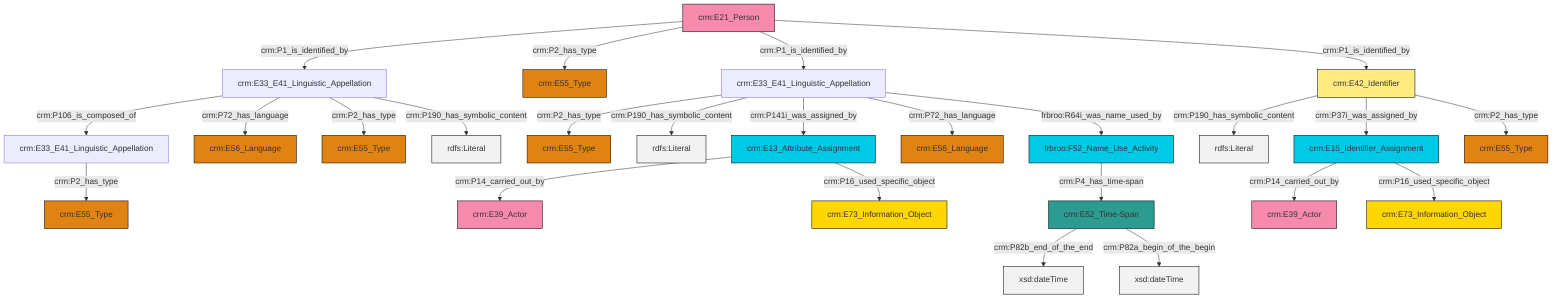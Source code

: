 graph TD
classDef Literal fill:#f2f2f2,stroke:#000000;
classDef CRM_Entity fill:#FFFFFF,stroke:#000000;
classDef Temporal_Entity fill:#00C9E6, stroke:#000000;
classDef Type fill:#E18312, stroke:#000000;
classDef Time-Span fill:#2C9C91, stroke:#000000;
classDef Appellation fill:#FFEB7F, stroke:#000000;
classDef Place fill:#008836, stroke:#000000;
classDef Persistent_Item fill:#B266B2, stroke:#000000;
classDef Conceptual_Object fill:#FFD700, stroke:#000000;
classDef Physical_Thing fill:#D2B48C, stroke:#000000;
classDef Actor fill:#f58aad, stroke:#000000;
classDef PC_Classes fill:#4ce600, stroke:#000000;
classDef Multi fill:#cccccc,stroke:#000000;

8["crm:E33_E41_Linguistic_Appellation"]:::Default -->|crm:P106_is_composed_of| 4["crm:E33_E41_Linguistic_Appellation"]:::Default
9["crm:E33_E41_Linguistic_Appellation"]:::Default -->|crm:P2_has_type| 10["crm:E55_Type"]:::Type
8["crm:E33_E41_Linguistic_Appellation"]:::Default -->|crm:P72_has_language| 11["crm:E56_Language"]:::Type
12["crm:E52_Time-Span"]:::Time-Span -->|crm:P82b_end_of_the_end| 14[xsd:dateTime]:::Literal
19["crm:E13_Attribute_Assignment"]:::Temporal_Entity -->|crm:P14_carried_out_by| 0["crm:E39_Actor"]:::Actor
9["crm:E33_E41_Linguistic_Appellation"]:::Default -->|crm:P190_has_symbolic_content| 23[rdfs:Literal]:::Literal
19["crm:E13_Attribute_Assignment"]:::Temporal_Entity -->|crm:P16_used_specific_object| 15["crm:E73_Information_Object"]:::Conceptual_Object
6["crm:E21_Person"]:::Actor -->|crm:P1_is_identified_by| 8["crm:E33_E41_Linguistic_Appellation"]:::Default
8["crm:E33_E41_Linguistic_Appellation"]:::Default -->|crm:P2_has_type| 2["crm:E55_Type"]:::Type
8["crm:E33_E41_Linguistic_Appellation"]:::Default -->|crm:P190_has_symbolic_content| 33[rdfs:Literal]:::Literal
6["crm:E21_Person"]:::Actor -->|crm:P2_has_type| 27["crm:E55_Type"]:::Type
9["crm:E33_E41_Linguistic_Appellation"]:::Default -->|crm:P141i_was_assigned_by| 19["crm:E13_Attribute_Assignment"]:::Temporal_Entity
4["crm:E33_E41_Linguistic_Appellation"]:::Default -->|crm:P2_has_type| 29["crm:E55_Type"]:::Type
38["crm:E15_Identifier_Assignment"]:::Temporal_Entity -->|crm:P14_carried_out_by| 34["crm:E39_Actor"]:::Actor
39["crm:E42_Identifier"]:::Appellation -->|crm:P190_has_symbolic_content| 40[rdfs:Literal]:::Literal
38["crm:E15_Identifier_Assignment"]:::Temporal_Entity -->|crm:P16_used_specific_object| 36["crm:E73_Information_Object"]:::Conceptual_Object
39["crm:E42_Identifier"]:::Appellation -->|crm:P37i_was_assigned_by| 38["crm:E15_Identifier_Assignment"]:::Temporal_Entity
9["crm:E33_E41_Linguistic_Appellation"]:::Default -->|crm:P72_has_language| 17["crm:E56_Language"]:::Type
21["frbroo:F52_Name_Use_Activity"]:::Temporal_Entity -->|crm:P4_has_time-span| 12["crm:E52_Time-Span"]:::Time-Span
12["crm:E52_Time-Span"]:::Time-Span -->|crm:P82a_begin_of_the_begin| 46[xsd:dateTime]:::Literal
6["crm:E21_Person"]:::Actor -->|crm:P1_is_identified_by| 9["crm:E33_E41_Linguistic_Appellation"]:::Default
39["crm:E42_Identifier"]:::Appellation -->|crm:P2_has_type| 24["crm:E55_Type"]:::Type
9["crm:E33_E41_Linguistic_Appellation"]:::Default -->|frbroo:R64i_was_name_used_by| 21["frbroo:F52_Name_Use_Activity"]:::Temporal_Entity
6["crm:E21_Person"]:::Actor -->|crm:P1_is_identified_by| 39["crm:E42_Identifier"]:::Appellation